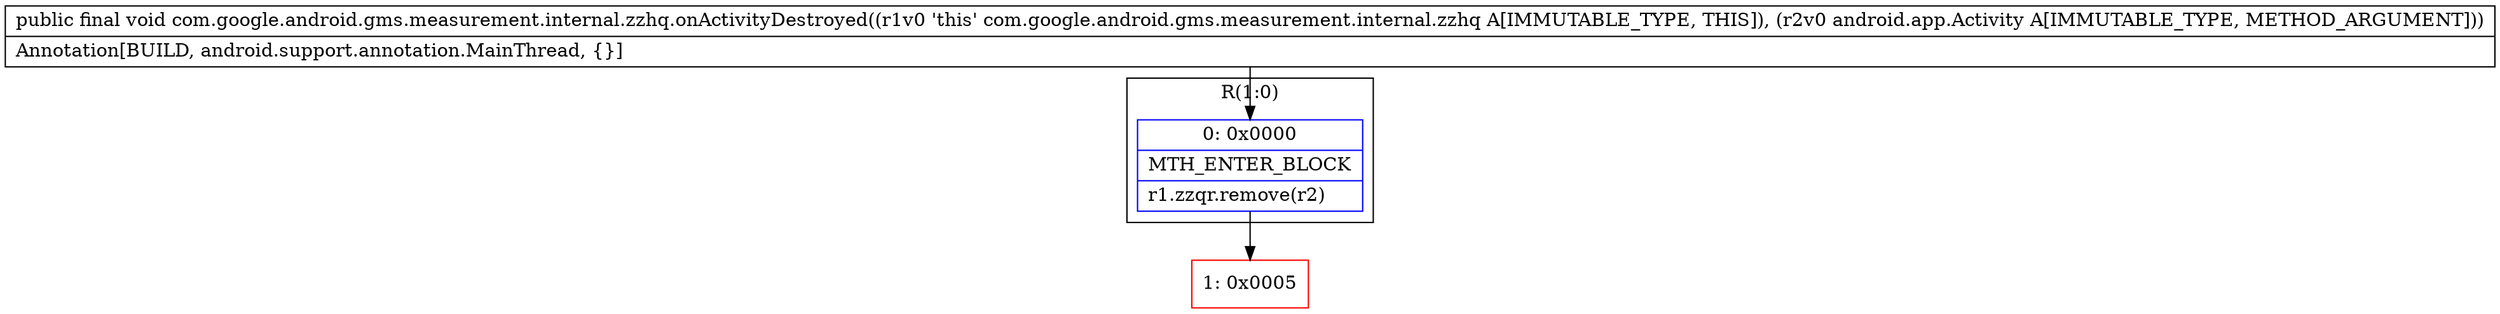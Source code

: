 digraph "CFG forcom.google.android.gms.measurement.internal.zzhq.onActivityDestroyed(Landroid\/app\/Activity;)V" {
subgraph cluster_Region_1035055300 {
label = "R(1:0)";
node [shape=record,color=blue];
Node_0 [shape=record,label="{0\:\ 0x0000|MTH_ENTER_BLOCK\l|r1.zzqr.remove(r2)\l}"];
}
Node_1 [shape=record,color=red,label="{1\:\ 0x0005}"];
MethodNode[shape=record,label="{public final void com.google.android.gms.measurement.internal.zzhq.onActivityDestroyed((r1v0 'this' com.google.android.gms.measurement.internal.zzhq A[IMMUTABLE_TYPE, THIS]), (r2v0 android.app.Activity A[IMMUTABLE_TYPE, METHOD_ARGUMENT]))  | Annotation[BUILD, android.support.annotation.MainThread, \{\}]\l}"];
MethodNode -> Node_0;
Node_0 -> Node_1;
}

